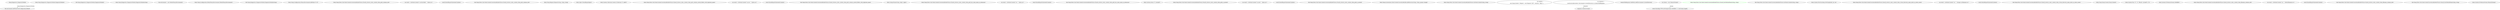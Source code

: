 digraph  {
n8 [label="Nancy.Diagnostics.DiagnosticModule", span=""];
n0 [cluster="Nancy.Diagnostics.DiagnosticModule.DiagnosticModule()", label="Entry Nancy.Diagnostics.DiagnosticModule.DiagnosticModule()", span="8-8"];
n1 [cluster="Nancy.Diagnostics.DiagnosticModule.DiagnosticModule()", label="Exit Nancy.Diagnostics.DiagnosticModule.DiagnosticModule()", span="8-8"];
n2 [cluster="Nancy.Diagnostics.DiagnosticModule.DiagnosticModule(string)", label="Entry Nancy.Diagnostics.DiagnosticModule.DiagnosticModule(string)", span="13-13"];
n3 [cluster="Nancy.Diagnostics.DiagnosticModule.DiagnosticModule(string)", label="this.environment = new DefaultNancyEnvironment()", span="16-16"];
n4 [cluster="Nancy.Diagnostics.DiagnosticModule.DiagnosticModule(string)", label="this.environment.AddValue(ViewConfiguration.Default)", span="17-17"];
n6 [cluster="Nancy.Configuration.DefaultNancyEnvironment.DefaultNancyEnvironment()", label="Entry Nancy.Configuration.DefaultNancyEnvironment.DefaultNancyEnvironment()", span="9-9"];
n5 [cluster="Nancy.Diagnostics.DiagnosticModule.DiagnosticModule(string)", label="Exit Nancy.Diagnostics.DiagnosticModule.DiagnosticModule(string)", span="13-13"];
n7 [cluster="Nancy.Configuration.INancyEnvironment.AddValue<T>(T)", label="Entry Nancy.Configuration.INancyEnvironment.AddValue<T>(T)", span="15-15"];
m0_22 [cluster="Nancy.Tests.Unit.StaticContentConventionBuilderFixture.Should_retrieve_static_content_when_path_contains_dot()", file="StaticContentConventionBuilderFixture.cs", label="Entry Nancy.Tests.Unit.StaticContentConventionBuilderFixture.Should_retrieve_static_content_when_path_contains_dot()", span="72-72"];
m0_23 [cluster="Nancy.Tests.Unit.StaticContentConventionBuilderFixture.Should_retrieve_static_content_when_path_contains_dot()", file="StaticContentConventionBuilderFixture.cs", label="var result = GetStaticContent(''css/Sub.folder'', ''styles.css'')", span="76-76"];
m0_24 [cluster="Nancy.Tests.Unit.StaticContentConventionBuilderFixture.Should_retrieve_static_content_when_path_contains_dot()", file="StaticContentConventionBuilderFixture.cs", label="result.ShouldEqual(StylesheetContents)", span="79-79"];
m0_25 [cluster="Nancy.Tests.Unit.StaticContentConventionBuilderFixture.Should_retrieve_static_content_when_path_contains_dot()", file="StaticContentConventionBuilderFixture.cs", label="Exit Nancy.Tests.Unit.StaticContentConventionBuilderFixture.Should_retrieve_static_content_when_path_contains_dot()", span="72-72"];
m0_33 [cluster="Nancy.Request.Request(string, string, string)", file="StaticContentConventionBuilderFixture.cs", label="Entry Nancy.Request.Request(string, string, string)", span="27-27"];
m0_5 [cluster="object.ShouldEqual(object)", file="StaticContentConventionBuilderFixture.cs", label="Entry object.ShouldEqual(object)", span="95-95"];
m0_46 [cluster="System.Collections.Generic.ICollection<T>.Add(T)", file="StaticContentConventionBuilderFixture.cs", label="Entry System.Collections.Generic.ICollection<T>.Add(T)", span="0-0"];
m0_14 [cluster="Nancy.Tests.Unit.StaticContentConventionBuilderFixture.Should_retrieve_static_content_when_path_contains_nested_folders_with_duplicate_name()", file="StaticContentConventionBuilderFixture.cs", label="Entry Nancy.Tests.Unit.StaticContentConventionBuilderFixture.Should_retrieve_static_content_when_path_contains_nested_folders_with_duplicate_name()", span="50-50"];
m0_15 [cluster="Nancy.Tests.Unit.StaticContentConventionBuilderFixture.Should_retrieve_static_content_when_path_contains_nested_folders_with_duplicate_name()", file="StaticContentConventionBuilderFixture.cs", label="var result = GetStaticContent(''css/css'', ''styles.css'')", span="54-54"];
m0_16 [cluster="Nancy.Tests.Unit.StaticContentConventionBuilderFixture.Should_retrieve_static_content_when_path_contains_nested_folders_with_duplicate_name()", file="StaticContentConventionBuilderFixture.cs", label="result.ShouldEqual(StylesheetContents)", span="57-57"];
m0_17 [cluster="Nancy.Tests.Unit.StaticContentConventionBuilderFixture.Should_retrieve_static_content_when_path_contains_nested_folders_with_duplicate_name()", file="StaticContentConventionBuilderFixture.cs", label="Exit Nancy.Tests.Unit.StaticContentConventionBuilderFixture.Should_retrieve_static_content_when_path_contains_nested_folders_with_duplicate_name()", span="50-50"];
m0_45 [cluster="string.Format(string, object, object)", file="StaticContentConventionBuilderFixture.cs", label="Entry string.Format(string, object, object)", span="0-0"];
m0_0 [cluster="Nancy.Tests.Unit.StaticContentConventionBuilderFixture.Should_retrieve_static_content_when_path_has_same_name_as_extension()", file="StaticContentConventionBuilderFixture.cs", label="Entry Nancy.Tests.Unit.StaticContentConventionBuilderFixture.Should_retrieve_static_content_when_path_has_same_name_as_extension()", span="17-17"];
m0_1 [cluster="Nancy.Tests.Unit.StaticContentConventionBuilderFixture.Should_retrieve_static_content_when_path_has_same_name_as_extension()", file="StaticContentConventionBuilderFixture.cs", label="var result = GetStaticContent(''css'', ''styles.css'')", span="21-21"];
m0_2 [cluster="Nancy.Tests.Unit.StaticContentConventionBuilderFixture.Should_retrieve_static_content_when_path_has_same_name_as_extension()", file="StaticContentConventionBuilderFixture.cs", label="result.ShouldEqual(StylesheetContents)", span="24-24"];
m0_3 [cluster="Nancy.Tests.Unit.StaticContentConventionBuilderFixture.Should_retrieve_static_content_when_path_has_same_name_as_extension()", file="StaticContentConventionBuilderFixture.cs", label="Exit Nancy.Tests.Unit.StaticContentConventionBuilderFixture.Should_retrieve_static_content_when_path_has_same_name_as_extension()", span="17-17"];
m0_48 [cluster="System.Action<T>.Invoke(T)", file="StaticContentConventionBuilderFixture.cs", label="Entry System.Action<T>.Invoke(T)", span="0-0"];
m0_10 [cluster="Nancy.Tests.Unit.StaticContentConventionBuilderFixture.Should_retrieve_static_content_when_path_is_nested()", file="StaticContentConventionBuilderFixture.cs", label="Entry Nancy.Tests.Unit.StaticContentConventionBuilderFixture.Should_retrieve_static_content_when_path_is_nested()", span="39-39"];
m0_11 [cluster="Nancy.Tests.Unit.StaticContentConventionBuilderFixture.Should_retrieve_static_content_when_path_is_nested()", file="StaticContentConventionBuilderFixture.cs", label="var result = GetStaticContent(''css/sub'', ''styles.css'')", span="43-43"];
m0_12 [cluster="Nancy.Tests.Unit.StaticContentConventionBuilderFixture.Should_retrieve_static_content_when_path_is_nested()", file="StaticContentConventionBuilderFixture.cs", label="result.ShouldEqual(StylesheetContents)", span="46-46"];
m0_13 [cluster="Nancy.Tests.Unit.StaticContentConventionBuilderFixture.Should_retrieve_static_content_when_path_is_nested()", file="StaticContentConventionBuilderFixture.cs", label="Exit Nancy.Tests.Unit.StaticContentConventionBuilderFixture.Should_retrieve_static_content_when_path_is_nested()", span="39-39"];
m0_32 [cluster="Nancy.Conventions.StaticContentConventionBuilder.AddDirectory(string, string, params string[])", file="StaticContentConventionBuilderFixture.cs", label="Entry Nancy.Conventions.StaticContentConventionBuilder.AddDirectory(string, string, params string[])", span="29-29"];
m0_4 [cluster="Nancy.Tests.Unit.StaticContentConventionBuilderFixture.GetStaticContent(string, string)", file="StaticContentConventionBuilderFixture.cs", label="Entry Nancy.Tests.Unit.StaticContentConventionBuilderFixture.GetStaticContent(string, string)", span="105-105"];
m0_37 [cluster="Nancy.Tests.Unit.StaticContentConventionBuilderFixture.GetStaticContent(string, string)", file="StaticContentConventionBuilderFixture.cs", label="var context = \r\n                new NancyContext { Request = new Request(''GET'', resource, ''http'') }", span="110-111"];
m0_40 [cluster="Nancy.Tests.Unit.StaticContentConventionBuilderFixture.GetStaticContent(string, string)", file="StaticContentConventionBuilderFixture.cs", label="var response = \r\n                resolver.Invoke(context, Environment.CurrentDirectory) as GenericFileResponse", span="118-119"];
m0_39 [cluster="Nancy.Tests.Unit.StaticContentConventionBuilderFixture.GetStaticContent(string, string)", file="StaticContentConventionBuilderFixture.cs", label="GenericFileResponse.SafePaths.Add(Environment.CurrentDirectory)", span="116-116"];
m0_41 [cluster="Nancy.Tests.Unit.StaticContentConventionBuilderFixture.GetStaticContent(string, string)", file="StaticContentConventionBuilderFixture.cs", label="var stream = new MemoryStream()", span="121-121"];
m0_42 [cluster="Nancy.Tests.Unit.StaticContentConventionBuilderFixture.GetStaticContent(string, string)", file="StaticContentConventionBuilderFixture.cs", label="response.Contents(stream)", span="123-123"];
m0_43 [cluster="Nancy.Tests.Unit.StaticContentConventionBuilderFixture.GetStaticContent(string, string)", file="StaticContentConventionBuilderFixture.cs", label="return Encoding.UTF8.GetString(stream.GetBuffer(), 0, (int)stream.Length);", span="124-124"];
m0_26 [cluster="Nancy.Tests.Unit.StaticContentConventionBuilderFixture.Should_FactMethodName(string, string)", color=green, community=0, file="StaticContentConventionBuilderFixture.cs", label="Entry Nancy.Tests.Unit.StaticContentConventionBuilderFixture.Should_FactMethodName(string, string)", prediction=0, span="87-87"];
m0_44 [cluster="Nancy.Tests.Unit.StaticContentConventionBuilderFixture.GetStaticContent(string, string)", file="StaticContentConventionBuilderFixture.cs", label="Exit Nancy.Tests.Unit.StaticContentConventionBuilderFixture.GetStaticContent(string, string)", span="105-105"];
m0_50 [cluster="System.Text.Encoding.GetString(byte[], int, int)", file="StaticContentConventionBuilderFixture.cs", label="Entry System.Text.Encoding.GetString(byte[], int, int)", span="0-0"];
m0_6 [cluster="Nancy.Tests.Unit.StaticContentConventionBuilderFixture.Should_retrieve_static_content_when_virtual_directory_name_exists_in_static_route()", file="StaticContentConventionBuilderFixture.cs", label="Entry Nancy.Tests.Unit.StaticContentConventionBuilderFixture.Should_retrieve_static_content_when_virtual_directory_name_exists_in_static_route()", span="28-28"];
m0_7 [cluster="Nancy.Tests.Unit.StaticContentConventionBuilderFixture.Should_retrieve_static_content_when_virtual_directory_name_exists_in_static_route()", file="StaticContentConventionBuilderFixture.cs", label="var result = GetStaticContent(''css'', ''strange-css-filename.css'')", span="32-32"];
m0_8 [cluster="Nancy.Tests.Unit.StaticContentConventionBuilderFixture.Should_retrieve_static_content_when_virtual_directory_name_exists_in_static_route()", file="StaticContentConventionBuilderFixture.cs", label="result.ShouldEqual(StylesheetContents)", span="35-35"];
m0_9 [cluster="Nancy.Tests.Unit.StaticContentConventionBuilderFixture.Should_retrieve_static_content_when_virtual_directory_name_exists_in_static_route()", file="StaticContentConventionBuilderFixture.cs", label="Exit Nancy.Tests.Unit.StaticContentConventionBuilderFixture.Should_retrieve_static_content_when_virtual_directory_name_exists_in_static_route()", span="28-28"];
m0_34 [cluster="Nancy.NancyContext.NancyContext()", file="StaticContentConventionBuilderFixture.cs", label="Entry Nancy.NancyContext.NancyContext()", span="19-19"];
m0_35 [cluster="System.Func<T1, T2, TResult>.Invoke(T1, T2)", file="StaticContentConventionBuilderFixture.cs", label="Entry System.Func<T1, T2, TResult>.Invoke(T1, T2)", span="0-0"];
m0_49 [cluster="System.IO.MemoryStream.GetBuffer()", file="StaticContentConventionBuilderFixture.cs", label="Entry System.IO.MemoryStream.GetBuffer()", span="0-0"];
m0_18 [cluster="Nancy.Tests.Unit.StaticContentConventionBuilderFixture.Should_retrieve_static_content_when_filename_contains_dot()", file="StaticContentConventionBuilderFixture.cs", label="Entry Nancy.Tests.Unit.StaticContentConventionBuilderFixture.Should_retrieve_static_content_when_filename_contains_dot()", span="61-61"];
m0_19 [cluster="Nancy.Tests.Unit.StaticContentConventionBuilderFixture.Should_retrieve_static_content_when_filename_contains_dot()", file="StaticContentConventionBuilderFixture.cs", label="var result = GetStaticContent(''css'', ''dotted.filename.css'')", span="65-65"];
m0_20 [cluster="Nancy.Tests.Unit.StaticContentConventionBuilderFixture.Should_retrieve_static_content_when_filename_contains_dot()", file="StaticContentConventionBuilderFixture.cs", label="result.ShouldEqual(StylesheetContents)", span="68-68"];
m0_21 [cluster="Nancy.Tests.Unit.StaticContentConventionBuilderFixture.Should_retrieve_static_content_when_filename_contains_dot()", file="StaticContentConventionBuilderFixture.cs", label="Exit Nancy.Tests.Unit.StaticContentConventionBuilderFixture.Should_retrieve_static_content_when_filename_contains_dot()", span="61-61"];
m0_31 [cluster="Nancy.Tests.Unit.StaticContentConventionBuilderFixture.Should_FactMethodName(string, string)", file="StaticContentConventionBuilderFixture.cs", label="Exit Nancy.Tests.Unit.StaticContentConventionBuilderFixture.Should_FactMethodName(string, string)", span="87-87"];
m0_47 [cluster="System.IO.MemoryStream.MemoryStream()", file="StaticContentConventionBuilderFixture.cs", label="Entry System.IO.MemoryStream.MemoryStream()", span="0-0"];
n8 -> n4  [color=darkseagreen4, key=1, label="Nancy.Diagnostics.DiagnosticModule", style=dashed];
m0_40 -> m0_42  [color=darkseagreen4, key=1, label=response, style=dashed];
m0_41 -> m0_43  [color=darkseagreen4, key=1, label=stream, style=dashed];
}
